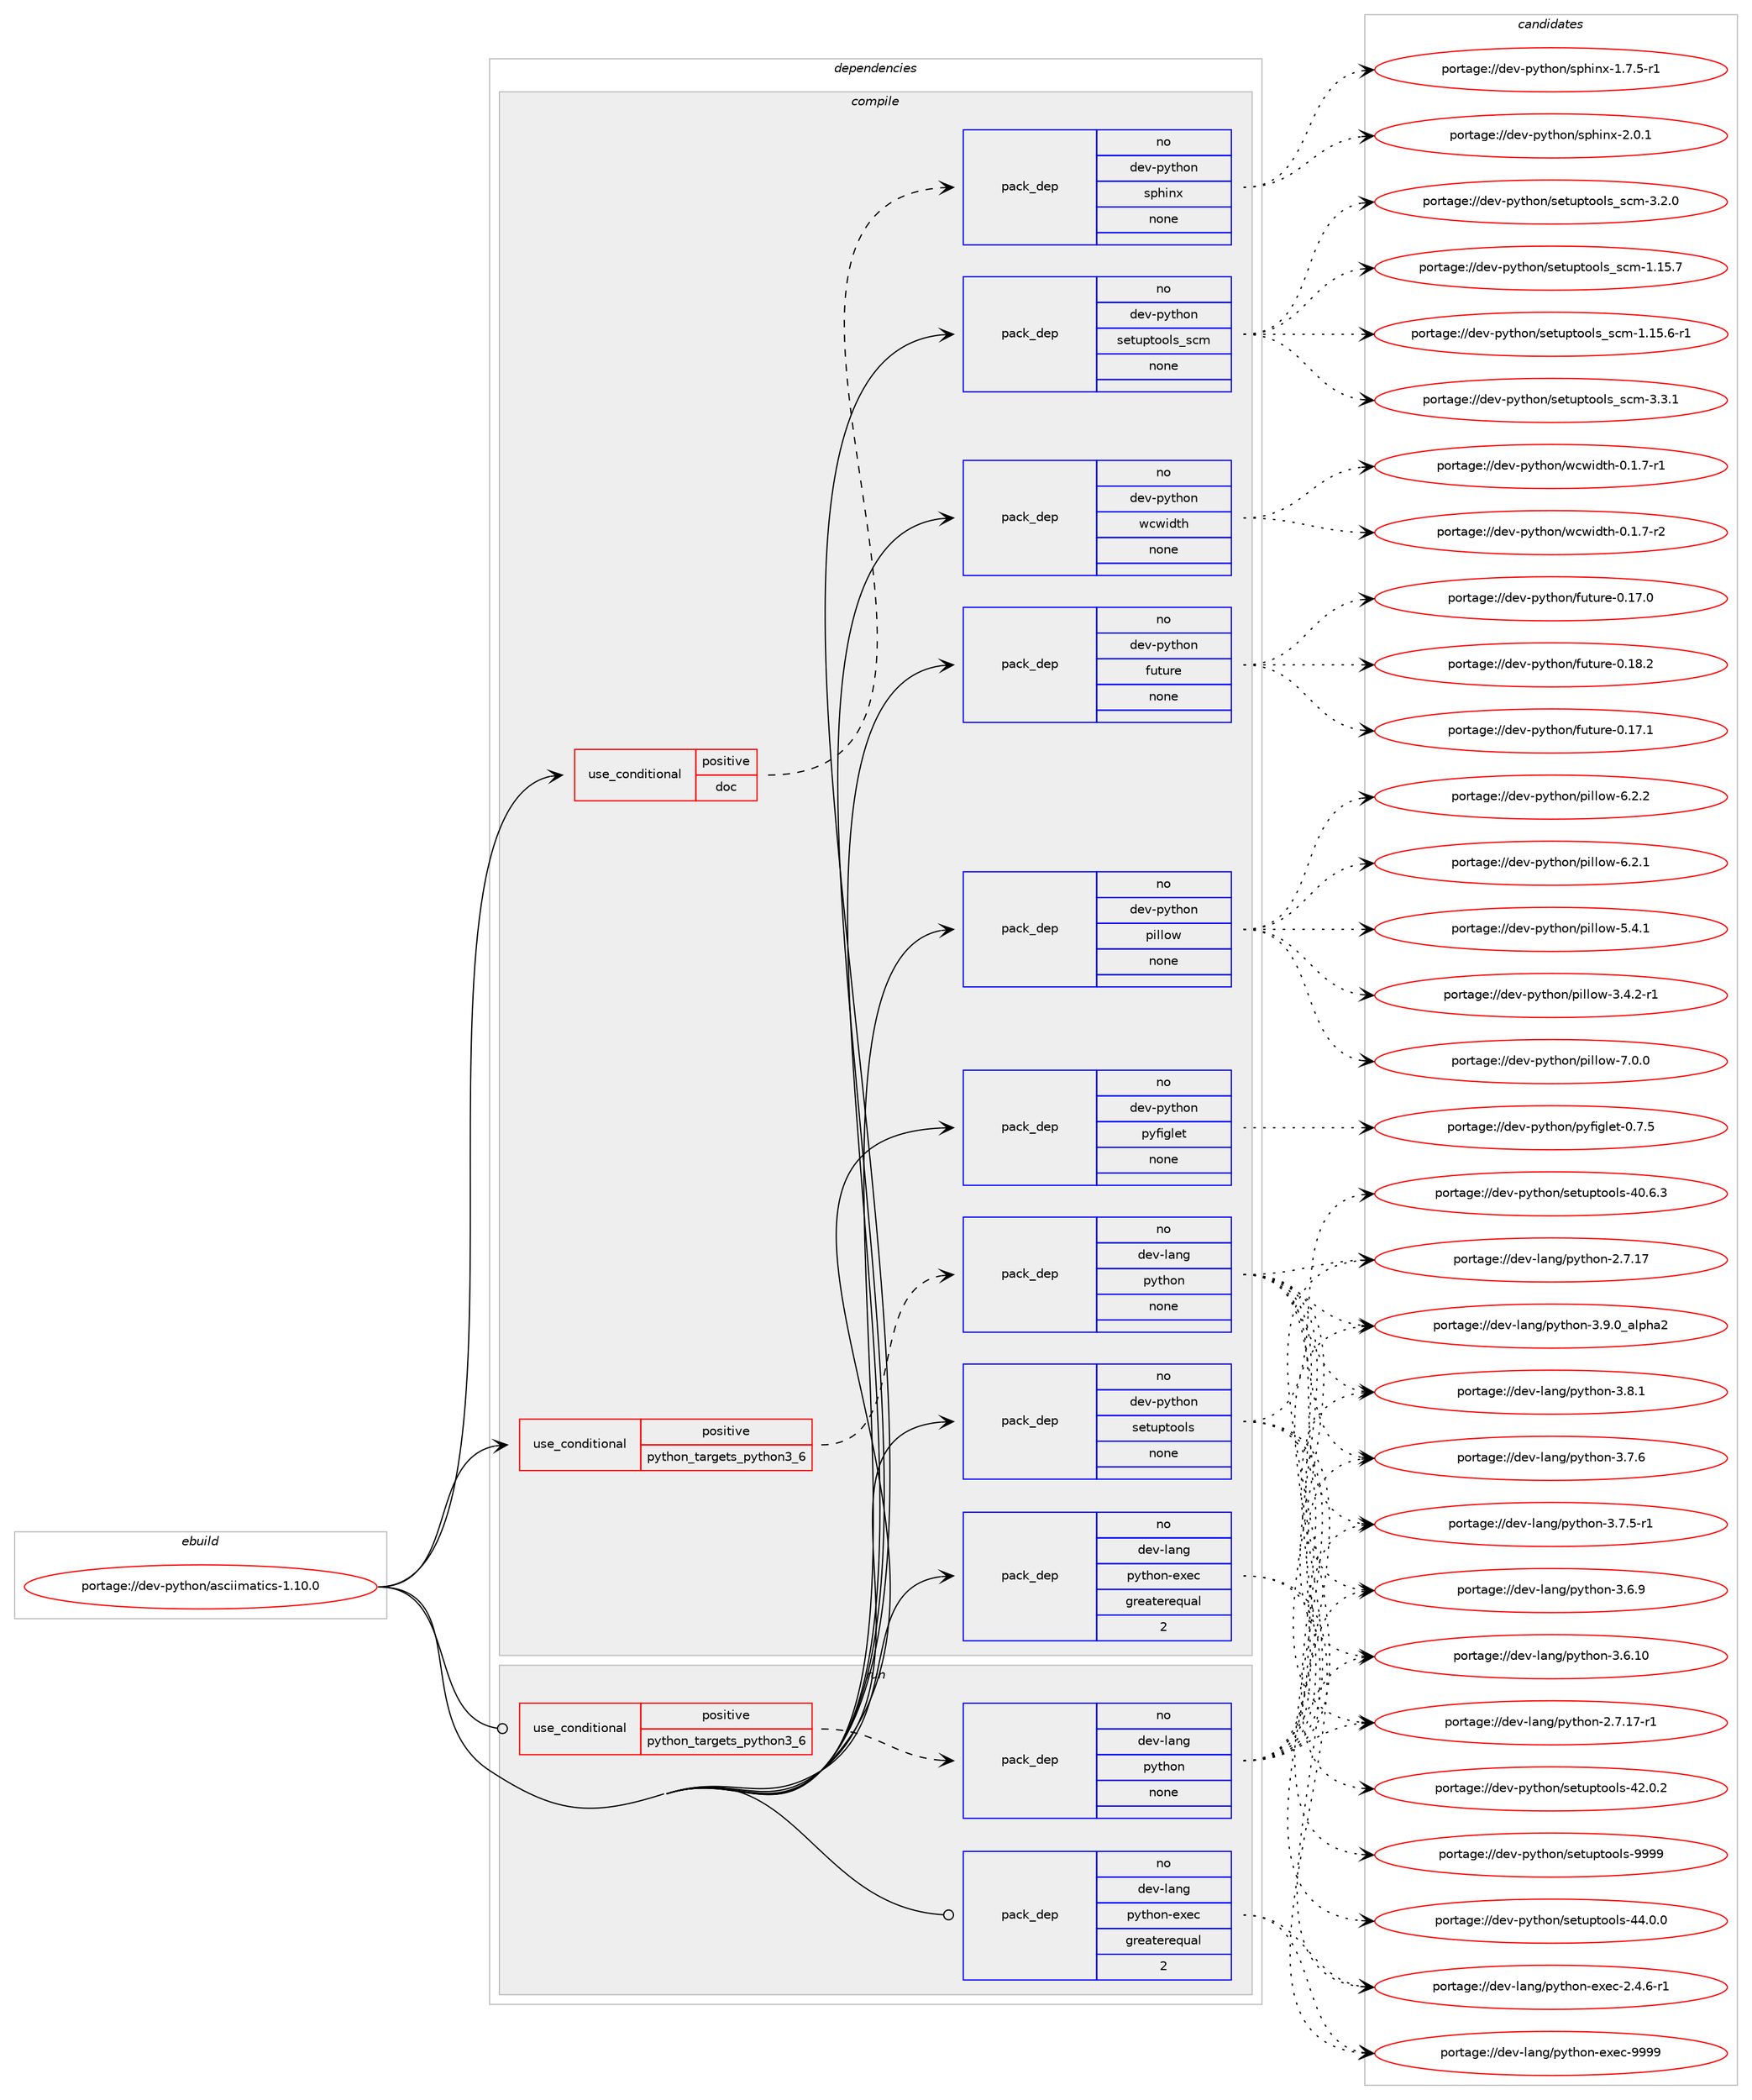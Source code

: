 digraph prolog {

# *************
# Graph options
# *************

newrank=true;
concentrate=true;
compound=true;
graph [rankdir=LR,fontname=Helvetica,fontsize=10,ranksep=1.5];#, ranksep=2.5, nodesep=0.2];
edge  [arrowhead=vee];
node  [fontname=Helvetica,fontsize=10];

# **********
# The ebuild
# **********

subgraph cluster_leftcol {
color=gray;
label=<<i>ebuild</i>>;
id [label="portage://dev-python/asciimatics-1.10.0", color=red, width=4, href="../dev-python/asciimatics-1.10.0.svg"];
}

# ****************
# The dependencies
# ****************

subgraph cluster_midcol {
color=gray;
label=<<i>dependencies</i>>;
subgraph cluster_compile {
fillcolor="#eeeeee";
style=filled;
label=<<i>compile</i>>;
subgraph cond118937 {
dependency471378 [label=<<TABLE BORDER="0" CELLBORDER="1" CELLSPACING="0" CELLPADDING="4"><TR><TD ROWSPAN="3" CELLPADDING="10">use_conditional</TD></TR><TR><TD>positive</TD></TR><TR><TD>doc</TD></TR></TABLE>>, shape=none, color=red];
subgraph pack347426 {
dependency471379 [label=<<TABLE BORDER="0" CELLBORDER="1" CELLSPACING="0" CELLPADDING="4" WIDTH="220"><TR><TD ROWSPAN="6" CELLPADDING="30">pack_dep</TD></TR><TR><TD WIDTH="110">no</TD></TR><TR><TD>dev-python</TD></TR><TR><TD>sphinx</TD></TR><TR><TD>none</TD></TR><TR><TD></TD></TR></TABLE>>, shape=none, color=blue];
}
dependency471378:e -> dependency471379:w [weight=20,style="dashed",arrowhead="vee"];
}
id:e -> dependency471378:w [weight=20,style="solid",arrowhead="vee"];
subgraph cond118938 {
dependency471380 [label=<<TABLE BORDER="0" CELLBORDER="1" CELLSPACING="0" CELLPADDING="4"><TR><TD ROWSPAN="3" CELLPADDING="10">use_conditional</TD></TR><TR><TD>positive</TD></TR><TR><TD>python_targets_python3_6</TD></TR></TABLE>>, shape=none, color=red];
subgraph pack347427 {
dependency471381 [label=<<TABLE BORDER="0" CELLBORDER="1" CELLSPACING="0" CELLPADDING="4" WIDTH="220"><TR><TD ROWSPAN="6" CELLPADDING="30">pack_dep</TD></TR><TR><TD WIDTH="110">no</TD></TR><TR><TD>dev-lang</TD></TR><TR><TD>python</TD></TR><TR><TD>none</TD></TR><TR><TD></TD></TR></TABLE>>, shape=none, color=blue];
}
dependency471380:e -> dependency471381:w [weight=20,style="dashed",arrowhead="vee"];
}
id:e -> dependency471380:w [weight=20,style="solid",arrowhead="vee"];
subgraph pack347428 {
dependency471382 [label=<<TABLE BORDER="0" CELLBORDER="1" CELLSPACING="0" CELLPADDING="4" WIDTH="220"><TR><TD ROWSPAN="6" CELLPADDING="30">pack_dep</TD></TR><TR><TD WIDTH="110">no</TD></TR><TR><TD>dev-lang</TD></TR><TR><TD>python-exec</TD></TR><TR><TD>greaterequal</TD></TR><TR><TD>2</TD></TR></TABLE>>, shape=none, color=blue];
}
id:e -> dependency471382:w [weight=20,style="solid",arrowhead="vee"];
subgraph pack347429 {
dependency471383 [label=<<TABLE BORDER="0" CELLBORDER="1" CELLSPACING="0" CELLPADDING="4" WIDTH="220"><TR><TD ROWSPAN="6" CELLPADDING="30">pack_dep</TD></TR><TR><TD WIDTH="110">no</TD></TR><TR><TD>dev-python</TD></TR><TR><TD>future</TD></TR><TR><TD>none</TD></TR><TR><TD></TD></TR></TABLE>>, shape=none, color=blue];
}
id:e -> dependency471383:w [weight=20,style="solid",arrowhead="vee"];
subgraph pack347430 {
dependency471384 [label=<<TABLE BORDER="0" CELLBORDER="1" CELLSPACING="0" CELLPADDING="4" WIDTH="220"><TR><TD ROWSPAN="6" CELLPADDING="30">pack_dep</TD></TR><TR><TD WIDTH="110">no</TD></TR><TR><TD>dev-python</TD></TR><TR><TD>pillow</TD></TR><TR><TD>none</TD></TR><TR><TD></TD></TR></TABLE>>, shape=none, color=blue];
}
id:e -> dependency471384:w [weight=20,style="solid",arrowhead="vee"];
subgraph pack347431 {
dependency471385 [label=<<TABLE BORDER="0" CELLBORDER="1" CELLSPACING="0" CELLPADDING="4" WIDTH="220"><TR><TD ROWSPAN="6" CELLPADDING="30">pack_dep</TD></TR><TR><TD WIDTH="110">no</TD></TR><TR><TD>dev-python</TD></TR><TR><TD>pyfiglet</TD></TR><TR><TD>none</TD></TR><TR><TD></TD></TR></TABLE>>, shape=none, color=blue];
}
id:e -> dependency471385:w [weight=20,style="solid",arrowhead="vee"];
subgraph pack347432 {
dependency471386 [label=<<TABLE BORDER="0" CELLBORDER="1" CELLSPACING="0" CELLPADDING="4" WIDTH="220"><TR><TD ROWSPAN="6" CELLPADDING="30">pack_dep</TD></TR><TR><TD WIDTH="110">no</TD></TR><TR><TD>dev-python</TD></TR><TR><TD>setuptools</TD></TR><TR><TD>none</TD></TR><TR><TD></TD></TR></TABLE>>, shape=none, color=blue];
}
id:e -> dependency471386:w [weight=20,style="solid",arrowhead="vee"];
subgraph pack347433 {
dependency471387 [label=<<TABLE BORDER="0" CELLBORDER="1" CELLSPACING="0" CELLPADDING="4" WIDTH="220"><TR><TD ROWSPAN="6" CELLPADDING="30">pack_dep</TD></TR><TR><TD WIDTH="110">no</TD></TR><TR><TD>dev-python</TD></TR><TR><TD>setuptools_scm</TD></TR><TR><TD>none</TD></TR><TR><TD></TD></TR></TABLE>>, shape=none, color=blue];
}
id:e -> dependency471387:w [weight=20,style="solid",arrowhead="vee"];
subgraph pack347434 {
dependency471388 [label=<<TABLE BORDER="0" CELLBORDER="1" CELLSPACING="0" CELLPADDING="4" WIDTH="220"><TR><TD ROWSPAN="6" CELLPADDING="30">pack_dep</TD></TR><TR><TD WIDTH="110">no</TD></TR><TR><TD>dev-python</TD></TR><TR><TD>wcwidth</TD></TR><TR><TD>none</TD></TR><TR><TD></TD></TR></TABLE>>, shape=none, color=blue];
}
id:e -> dependency471388:w [weight=20,style="solid",arrowhead="vee"];
}
subgraph cluster_compileandrun {
fillcolor="#eeeeee";
style=filled;
label=<<i>compile and run</i>>;
}
subgraph cluster_run {
fillcolor="#eeeeee";
style=filled;
label=<<i>run</i>>;
subgraph cond118939 {
dependency471389 [label=<<TABLE BORDER="0" CELLBORDER="1" CELLSPACING="0" CELLPADDING="4"><TR><TD ROWSPAN="3" CELLPADDING="10">use_conditional</TD></TR><TR><TD>positive</TD></TR><TR><TD>python_targets_python3_6</TD></TR></TABLE>>, shape=none, color=red];
subgraph pack347435 {
dependency471390 [label=<<TABLE BORDER="0" CELLBORDER="1" CELLSPACING="0" CELLPADDING="4" WIDTH="220"><TR><TD ROWSPAN="6" CELLPADDING="30">pack_dep</TD></TR><TR><TD WIDTH="110">no</TD></TR><TR><TD>dev-lang</TD></TR><TR><TD>python</TD></TR><TR><TD>none</TD></TR><TR><TD></TD></TR></TABLE>>, shape=none, color=blue];
}
dependency471389:e -> dependency471390:w [weight=20,style="dashed",arrowhead="vee"];
}
id:e -> dependency471389:w [weight=20,style="solid",arrowhead="odot"];
subgraph pack347436 {
dependency471391 [label=<<TABLE BORDER="0" CELLBORDER="1" CELLSPACING="0" CELLPADDING="4" WIDTH="220"><TR><TD ROWSPAN="6" CELLPADDING="30">pack_dep</TD></TR><TR><TD WIDTH="110">no</TD></TR><TR><TD>dev-lang</TD></TR><TR><TD>python-exec</TD></TR><TR><TD>greaterequal</TD></TR><TR><TD>2</TD></TR></TABLE>>, shape=none, color=blue];
}
id:e -> dependency471391:w [weight=20,style="solid",arrowhead="odot"];
}
}

# **************
# The candidates
# **************

subgraph cluster_choices {
rank=same;
color=gray;
label=<<i>candidates</i>>;

subgraph choice347426 {
color=black;
nodesep=1;
choice1001011184511212111610411111047115112104105110120455046484649 [label="portage://dev-python/sphinx-2.0.1", color=red, width=4,href="../dev-python/sphinx-2.0.1.svg"];
choice10010111845112121116104111110471151121041051101204549465546534511449 [label="portage://dev-python/sphinx-1.7.5-r1", color=red, width=4,href="../dev-python/sphinx-1.7.5-r1.svg"];
dependency471379:e -> choice1001011184511212111610411111047115112104105110120455046484649:w [style=dotted,weight="100"];
dependency471379:e -> choice10010111845112121116104111110471151121041051101204549465546534511449:w [style=dotted,weight="100"];
}
subgraph choice347427 {
color=black;
nodesep=1;
choice10010111845108971101034711212111610411111045514657464895971081121049750 [label="portage://dev-lang/python-3.9.0_alpha2", color=red, width=4,href="../dev-lang/python-3.9.0_alpha2.svg"];
choice100101118451089711010347112121116104111110455146564649 [label="portage://dev-lang/python-3.8.1", color=red, width=4,href="../dev-lang/python-3.8.1.svg"];
choice100101118451089711010347112121116104111110455146554654 [label="portage://dev-lang/python-3.7.6", color=red, width=4,href="../dev-lang/python-3.7.6.svg"];
choice1001011184510897110103471121211161041111104551465546534511449 [label="portage://dev-lang/python-3.7.5-r1", color=red, width=4,href="../dev-lang/python-3.7.5-r1.svg"];
choice100101118451089711010347112121116104111110455146544657 [label="portage://dev-lang/python-3.6.9", color=red, width=4,href="../dev-lang/python-3.6.9.svg"];
choice10010111845108971101034711212111610411111045514654464948 [label="portage://dev-lang/python-3.6.10", color=red, width=4,href="../dev-lang/python-3.6.10.svg"];
choice100101118451089711010347112121116104111110455046554649554511449 [label="portage://dev-lang/python-2.7.17-r1", color=red, width=4,href="../dev-lang/python-2.7.17-r1.svg"];
choice10010111845108971101034711212111610411111045504655464955 [label="portage://dev-lang/python-2.7.17", color=red, width=4,href="../dev-lang/python-2.7.17.svg"];
dependency471381:e -> choice10010111845108971101034711212111610411111045514657464895971081121049750:w [style=dotted,weight="100"];
dependency471381:e -> choice100101118451089711010347112121116104111110455146564649:w [style=dotted,weight="100"];
dependency471381:e -> choice100101118451089711010347112121116104111110455146554654:w [style=dotted,weight="100"];
dependency471381:e -> choice1001011184510897110103471121211161041111104551465546534511449:w [style=dotted,weight="100"];
dependency471381:e -> choice100101118451089711010347112121116104111110455146544657:w [style=dotted,weight="100"];
dependency471381:e -> choice10010111845108971101034711212111610411111045514654464948:w [style=dotted,weight="100"];
dependency471381:e -> choice100101118451089711010347112121116104111110455046554649554511449:w [style=dotted,weight="100"];
dependency471381:e -> choice10010111845108971101034711212111610411111045504655464955:w [style=dotted,weight="100"];
}
subgraph choice347428 {
color=black;
nodesep=1;
choice10010111845108971101034711212111610411111045101120101994557575757 [label="portage://dev-lang/python-exec-9999", color=red, width=4,href="../dev-lang/python-exec-9999.svg"];
choice10010111845108971101034711212111610411111045101120101994550465246544511449 [label="portage://dev-lang/python-exec-2.4.6-r1", color=red, width=4,href="../dev-lang/python-exec-2.4.6-r1.svg"];
dependency471382:e -> choice10010111845108971101034711212111610411111045101120101994557575757:w [style=dotted,weight="100"];
dependency471382:e -> choice10010111845108971101034711212111610411111045101120101994550465246544511449:w [style=dotted,weight="100"];
}
subgraph choice347429 {
color=black;
nodesep=1;
choice100101118451121211161041111104710211711611711410145484649564650 [label="portage://dev-python/future-0.18.2", color=red, width=4,href="../dev-python/future-0.18.2.svg"];
choice100101118451121211161041111104710211711611711410145484649554649 [label="portage://dev-python/future-0.17.1", color=red, width=4,href="../dev-python/future-0.17.1.svg"];
choice100101118451121211161041111104710211711611711410145484649554648 [label="portage://dev-python/future-0.17.0", color=red, width=4,href="../dev-python/future-0.17.0.svg"];
dependency471383:e -> choice100101118451121211161041111104710211711611711410145484649564650:w [style=dotted,weight="100"];
dependency471383:e -> choice100101118451121211161041111104710211711611711410145484649554649:w [style=dotted,weight="100"];
dependency471383:e -> choice100101118451121211161041111104710211711611711410145484649554648:w [style=dotted,weight="100"];
}
subgraph choice347430 {
color=black;
nodesep=1;
choice1001011184511212111610411111047112105108108111119455546484648 [label="portage://dev-python/pillow-7.0.0", color=red, width=4,href="../dev-python/pillow-7.0.0.svg"];
choice1001011184511212111610411111047112105108108111119455446504650 [label="portage://dev-python/pillow-6.2.2", color=red, width=4,href="../dev-python/pillow-6.2.2.svg"];
choice1001011184511212111610411111047112105108108111119455446504649 [label="portage://dev-python/pillow-6.2.1", color=red, width=4,href="../dev-python/pillow-6.2.1.svg"];
choice1001011184511212111610411111047112105108108111119455346524649 [label="portage://dev-python/pillow-5.4.1", color=red, width=4,href="../dev-python/pillow-5.4.1.svg"];
choice10010111845112121116104111110471121051081081111194551465246504511449 [label="portage://dev-python/pillow-3.4.2-r1", color=red, width=4,href="../dev-python/pillow-3.4.2-r1.svg"];
dependency471384:e -> choice1001011184511212111610411111047112105108108111119455546484648:w [style=dotted,weight="100"];
dependency471384:e -> choice1001011184511212111610411111047112105108108111119455446504650:w [style=dotted,weight="100"];
dependency471384:e -> choice1001011184511212111610411111047112105108108111119455446504649:w [style=dotted,weight="100"];
dependency471384:e -> choice1001011184511212111610411111047112105108108111119455346524649:w [style=dotted,weight="100"];
dependency471384:e -> choice10010111845112121116104111110471121051081081111194551465246504511449:w [style=dotted,weight="100"];
}
subgraph choice347431 {
color=black;
nodesep=1;
choice1001011184511212111610411111047112121102105103108101116454846554653 [label="portage://dev-python/pyfiglet-0.7.5", color=red, width=4,href="../dev-python/pyfiglet-0.7.5.svg"];
dependency471385:e -> choice1001011184511212111610411111047112121102105103108101116454846554653:w [style=dotted,weight="100"];
}
subgraph choice347432 {
color=black;
nodesep=1;
choice10010111845112121116104111110471151011161171121161111111081154557575757 [label="portage://dev-python/setuptools-9999", color=red, width=4,href="../dev-python/setuptools-9999.svg"];
choice100101118451121211161041111104711510111611711211611111110811545525246484648 [label="portage://dev-python/setuptools-44.0.0", color=red, width=4,href="../dev-python/setuptools-44.0.0.svg"];
choice100101118451121211161041111104711510111611711211611111110811545525046484650 [label="portage://dev-python/setuptools-42.0.2", color=red, width=4,href="../dev-python/setuptools-42.0.2.svg"];
choice100101118451121211161041111104711510111611711211611111110811545524846544651 [label="portage://dev-python/setuptools-40.6.3", color=red, width=4,href="../dev-python/setuptools-40.6.3.svg"];
dependency471386:e -> choice10010111845112121116104111110471151011161171121161111111081154557575757:w [style=dotted,weight="100"];
dependency471386:e -> choice100101118451121211161041111104711510111611711211611111110811545525246484648:w [style=dotted,weight="100"];
dependency471386:e -> choice100101118451121211161041111104711510111611711211611111110811545525046484650:w [style=dotted,weight="100"];
dependency471386:e -> choice100101118451121211161041111104711510111611711211611111110811545524846544651:w [style=dotted,weight="100"];
}
subgraph choice347433 {
color=black;
nodesep=1;
choice10010111845112121116104111110471151011161171121161111111081159511599109455146514649 [label="portage://dev-python/setuptools_scm-3.3.1", color=red, width=4,href="../dev-python/setuptools_scm-3.3.1.svg"];
choice10010111845112121116104111110471151011161171121161111111081159511599109455146504648 [label="portage://dev-python/setuptools_scm-3.2.0", color=red, width=4,href="../dev-python/setuptools_scm-3.2.0.svg"];
choice1001011184511212111610411111047115101116117112116111111108115951159910945494649534655 [label="portage://dev-python/setuptools_scm-1.15.7", color=red, width=4,href="../dev-python/setuptools_scm-1.15.7.svg"];
choice10010111845112121116104111110471151011161171121161111111081159511599109454946495346544511449 [label="portage://dev-python/setuptools_scm-1.15.6-r1", color=red, width=4,href="../dev-python/setuptools_scm-1.15.6-r1.svg"];
dependency471387:e -> choice10010111845112121116104111110471151011161171121161111111081159511599109455146514649:w [style=dotted,weight="100"];
dependency471387:e -> choice10010111845112121116104111110471151011161171121161111111081159511599109455146504648:w [style=dotted,weight="100"];
dependency471387:e -> choice1001011184511212111610411111047115101116117112116111111108115951159910945494649534655:w [style=dotted,weight="100"];
dependency471387:e -> choice10010111845112121116104111110471151011161171121161111111081159511599109454946495346544511449:w [style=dotted,weight="100"];
}
subgraph choice347434 {
color=black;
nodesep=1;
choice1001011184511212111610411111047119991191051001161044548464946554511450 [label="portage://dev-python/wcwidth-0.1.7-r2", color=red, width=4,href="../dev-python/wcwidth-0.1.7-r2.svg"];
choice1001011184511212111610411111047119991191051001161044548464946554511449 [label="portage://dev-python/wcwidth-0.1.7-r1", color=red, width=4,href="../dev-python/wcwidth-0.1.7-r1.svg"];
dependency471388:e -> choice1001011184511212111610411111047119991191051001161044548464946554511450:w [style=dotted,weight="100"];
dependency471388:e -> choice1001011184511212111610411111047119991191051001161044548464946554511449:w [style=dotted,weight="100"];
}
subgraph choice347435 {
color=black;
nodesep=1;
choice10010111845108971101034711212111610411111045514657464895971081121049750 [label="portage://dev-lang/python-3.9.0_alpha2", color=red, width=4,href="../dev-lang/python-3.9.0_alpha2.svg"];
choice100101118451089711010347112121116104111110455146564649 [label="portage://dev-lang/python-3.8.1", color=red, width=4,href="../dev-lang/python-3.8.1.svg"];
choice100101118451089711010347112121116104111110455146554654 [label="portage://dev-lang/python-3.7.6", color=red, width=4,href="../dev-lang/python-3.7.6.svg"];
choice1001011184510897110103471121211161041111104551465546534511449 [label="portage://dev-lang/python-3.7.5-r1", color=red, width=4,href="../dev-lang/python-3.7.5-r1.svg"];
choice100101118451089711010347112121116104111110455146544657 [label="portage://dev-lang/python-3.6.9", color=red, width=4,href="../dev-lang/python-3.6.9.svg"];
choice10010111845108971101034711212111610411111045514654464948 [label="portage://dev-lang/python-3.6.10", color=red, width=4,href="../dev-lang/python-3.6.10.svg"];
choice100101118451089711010347112121116104111110455046554649554511449 [label="portage://dev-lang/python-2.7.17-r1", color=red, width=4,href="../dev-lang/python-2.7.17-r1.svg"];
choice10010111845108971101034711212111610411111045504655464955 [label="portage://dev-lang/python-2.7.17", color=red, width=4,href="../dev-lang/python-2.7.17.svg"];
dependency471390:e -> choice10010111845108971101034711212111610411111045514657464895971081121049750:w [style=dotted,weight="100"];
dependency471390:e -> choice100101118451089711010347112121116104111110455146564649:w [style=dotted,weight="100"];
dependency471390:e -> choice100101118451089711010347112121116104111110455146554654:w [style=dotted,weight="100"];
dependency471390:e -> choice1001011184510897110103471121211161041111104551465546534511449:w [style=dotted,weight="100"];
dependency471390:e -> choice100101118451089711010347112121116104111110455146544657:w [style=dotted,weight="100"];
dependency471390:e -> choice10010111845108971101034711212111610411111045514654464948:w [style=dotted,weight="100"];
dependency471390:e -> choice100101118451089711010347112121116104111110455046554649554511449:w [style=dotted,weight="100"];
dependency471390:e -> choice10010111845108971101034711212111610411111045504655464955:w [style=dotted,weight="100"];
}
subgraph choice347436 {
color=black;
nodesep=1;
choice10010111845108971101034711212111610411111045101120101994557575757 [label="portage://dev-lang/python-exec-9999", color=red, width=4,href="../dev-lang/python-exec-9999.svg"];
choice10010111845108971101034711212111610411111045101120101994550465246544511449 [label="portage://dev-lang/python-exec-2.4.6-r1", color=red, width=4,href="../dev-lang/python-exec-2.4.6-r1.svg"];
dependency471391:e -> choice10010111845108971101034711212111610411111045101120101994557575757:w [style=dotted,weight="100"];
dependency471391:e -> choice10010111845108971101034711212111610411111045101120101994550465246544511449:w [style=dotted,weight="100"];
}
}

}
